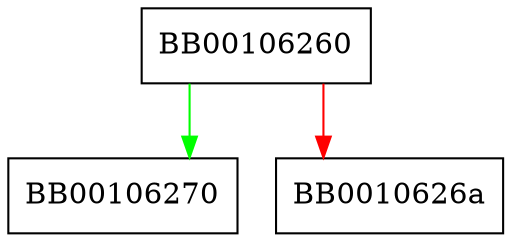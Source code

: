 digraph FUN_00106260 {
  node [shape="box"];
  graph [splines=ortho];
  BB00106260 -> BB00106270 [color="green"];
  BB00106260 -> BB0010626a [color="red"];
}
